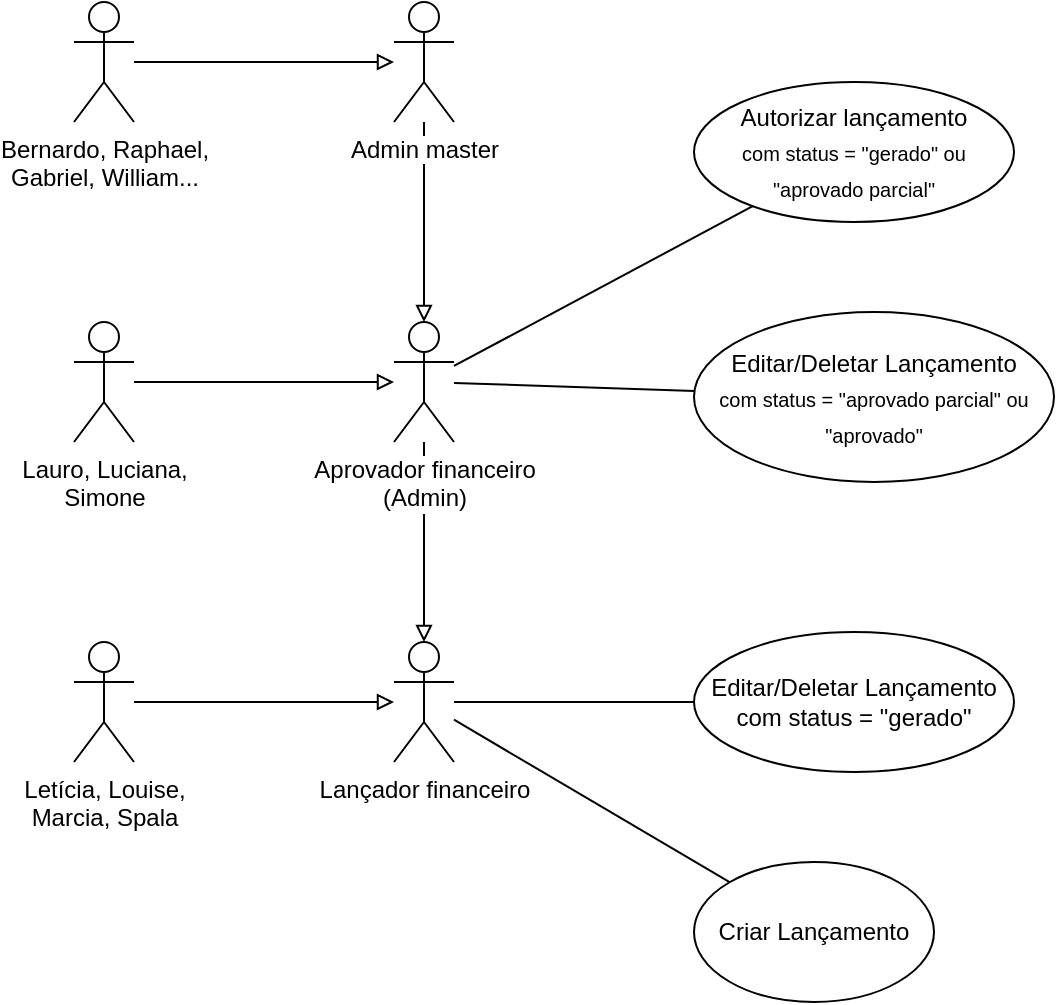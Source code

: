<mxfile>
    <diagram id="48816qrNILhJvBDy7mKz" name="Lancamento">
        <mxGraphModel dx="746" dy="779" grid="1" gridSize="10" guides="1" tooltips="1" connect="1" arrows="1" fold="1" page="1" pageScale="1" pageWidth="827" pageHeight="1169" math="0" shadow="0">
            <root>
                <mxCell id="0"/>
                <mxCell id="1" parent="0"/>
                <mxCell id="7" style="edgeStyle=none;html=1;endArrow=none;endFill=0;" parent="1" source="3" target="6" edge="1">
                    <mxGeometry relative="1" as="geometry"/>
                </mxCell>
                <mxCell id="14" style="edgeStyle=none;html=1;endArrow=none;endFill=0;" parent="1" source="2" target="12" edge="1">
                    <mxGeometry relative="1" as="geometry"/>
                </mxCell>
                <mxCell id="15" style="edgeStyle=none;html=1;endArrow=block;endFill=0;" parent="1" source="2" target="3" edge="1">
                    <mxGeometry relative="1" as="geometry"/>
                </mxCell>
                <mxCell id="10" style="edgeStyle=none;html=1;endArrow=none;endFill=0;" parent="1" source="3" target="9" edge="1">
                    <mxGeometry relative="1" as="geometry"/>
                </mxCell>
                <mxCell id="3" value="Lançador financeiro" style="shape=umlActor;verticalLabelPosition=bottom;verticalAlign=top;html=1;outlineConnect=0;" parent="1" vertex="1">
                    <mxGeometry x="410" y="360" width="30" height="60" as="geometry"/>
                </mxCell>
                <mxCell id="17" style="edgeStyle=none;html=1;endArrow=block;endFill=0;" parent="1" source="5" target="3" edge="1">
                    <mxGeometry relative="1" as="geometry"/>
                </mxCell>
                <mxCell id="5" value="Letícia, Louise,&lt;br&gt;Marcia, Spala" style="shape=umlActor;verticalLabelPosition=bottom;verticalAlign=top;html=1;outlineConnect=0;" parent="1" vertex="1">
                    <mxGeometry x="250" y="360" width="30" height="60" as="geometry"/>
                </mxCell>
                <mxCell id="6" value="Editar/Deletar Lançamento&lt;br&gt;com status = &quot;gerado&quot;" style="ellipse;whiteSpace=wrap;html=1;" parent="1" vertex="1">
                    <mxGeometry x="560" y="355" width="160" height="70" as="geometry"/>
                </mxCell>
                <mxCell id="16" style="edgeStyle=none;html=1;endArrow=block;endFill=0;" parent="1" source="8" target="2" edge="1">
                    <mxGeometry relative="1" as="geometry"/>
                </mxCell>
                <mxCell id="8" value="Lauro, Luciana,&lt;br&gt;Simone" style="shape=umlActor;verticalLabelPosition=bottom;verticalAlign=top;html=1;outlineConnect=0;" parent="1" vertex="1">
                    <mxGeometry x="250" y="200" width="30" height="60" as="geometry"/>
                </mxCell>
                <mxCell id="9" value="Criar Lançamento" style="ellipse;whiteSpace=wrap;html=1;" parent="1" vertex="1">
                    <mxGeometry x="560" y="470" width="120" height="70" as="geometry"/>
                </mxCell>
                <mxCell id="12" value="Editar/Deletar Lançamento&lt;br&gt;&lt;sub&gt;com status = &quot;aprovado parcial&quot; ou &quot;aprovado&quot;&lt;/sub&gt;" style="ellipse;whiteSpace=wrap;html=1;" parent="1" vertex="1">
                    <mxGeometry x="560" y="195" width="180" height="85" as="geometry"/>
                </mxCell>
                <mxCell id="23" style="edgeStyle=none;html=1;endArrow=none;endFill=0;" parent="1" source="2" target="22" edge="1">
                    <mxGeometry relative="1" as="geometry"/>
                </mxCell>
                <mxCell id="2" value="Aprovador financeiro&lt;br&gt;(Admin)" style="shape=umlActor;verticalLabelPosition=bottom;verticalAlign=top;html=1;outlineConnect=0;labelBackgroundColor=default;" parent="1" vertex="1">
                    <mxGeometry x="410" y="200" width="30" height="60" as="geometry"/>
                </mxCell>
                <mxCell id="19" style="edgeStyle=none;html=1;endArrow=block;endFill=0;" parent="1" source="18" target="2" edge="1">
                    <mxGeometry relative="1" as="geometry"/>
                </mxCell>
                <mxCell id="18" value="Admin master" style="shape=umlActor;verticalLabelPosition=bottom;verticalAlign=top;html=1;outlineConnect=0;labelBackgroundColor=default;" parent="1" vertex="1">
                    <mxGeometry x="410" y="40" width="30" height="60" as="geometry"/>
                </mxCell>
                <mxCell id="21" style="edgeStyle=none;html=1;endArrow=block;endFill=0;" parent="1" source="20" target="18" edge="1">
                    <mxGeometry relative="1" as="geometry"/>
                </mxCell>
                <mxCell id="20" value="Bernardo, Raphael,&lt;br&gt;Gabriel, William..." style="shape=umlActor;verticalLabelPosition=bottom;verticalAlign=top;html=1;outlineConnect=0;" parent="1" vertex="1">
                    <mxGeometry x="250" y="40" width="30" height="60" as="geometry"/>
                </mxCell>
                <mxCell id="22" value="Autorizar lançamento&lt;br&gt;&lt;sub&gt;com status = &quot;gerado&quot; ou &quot;aprovado parcial&quot;&lt;/sub&gt;" style="ellipse;whiteSpace=wrap;html=1;" parent="1" vertex="1">
                    <mxGeometry x="560" y="80" width="160" height="70" as="geometry"/>
                </mxCell>
            </root>
        </mxGraphModel>
    </diagram>
</mxfile>